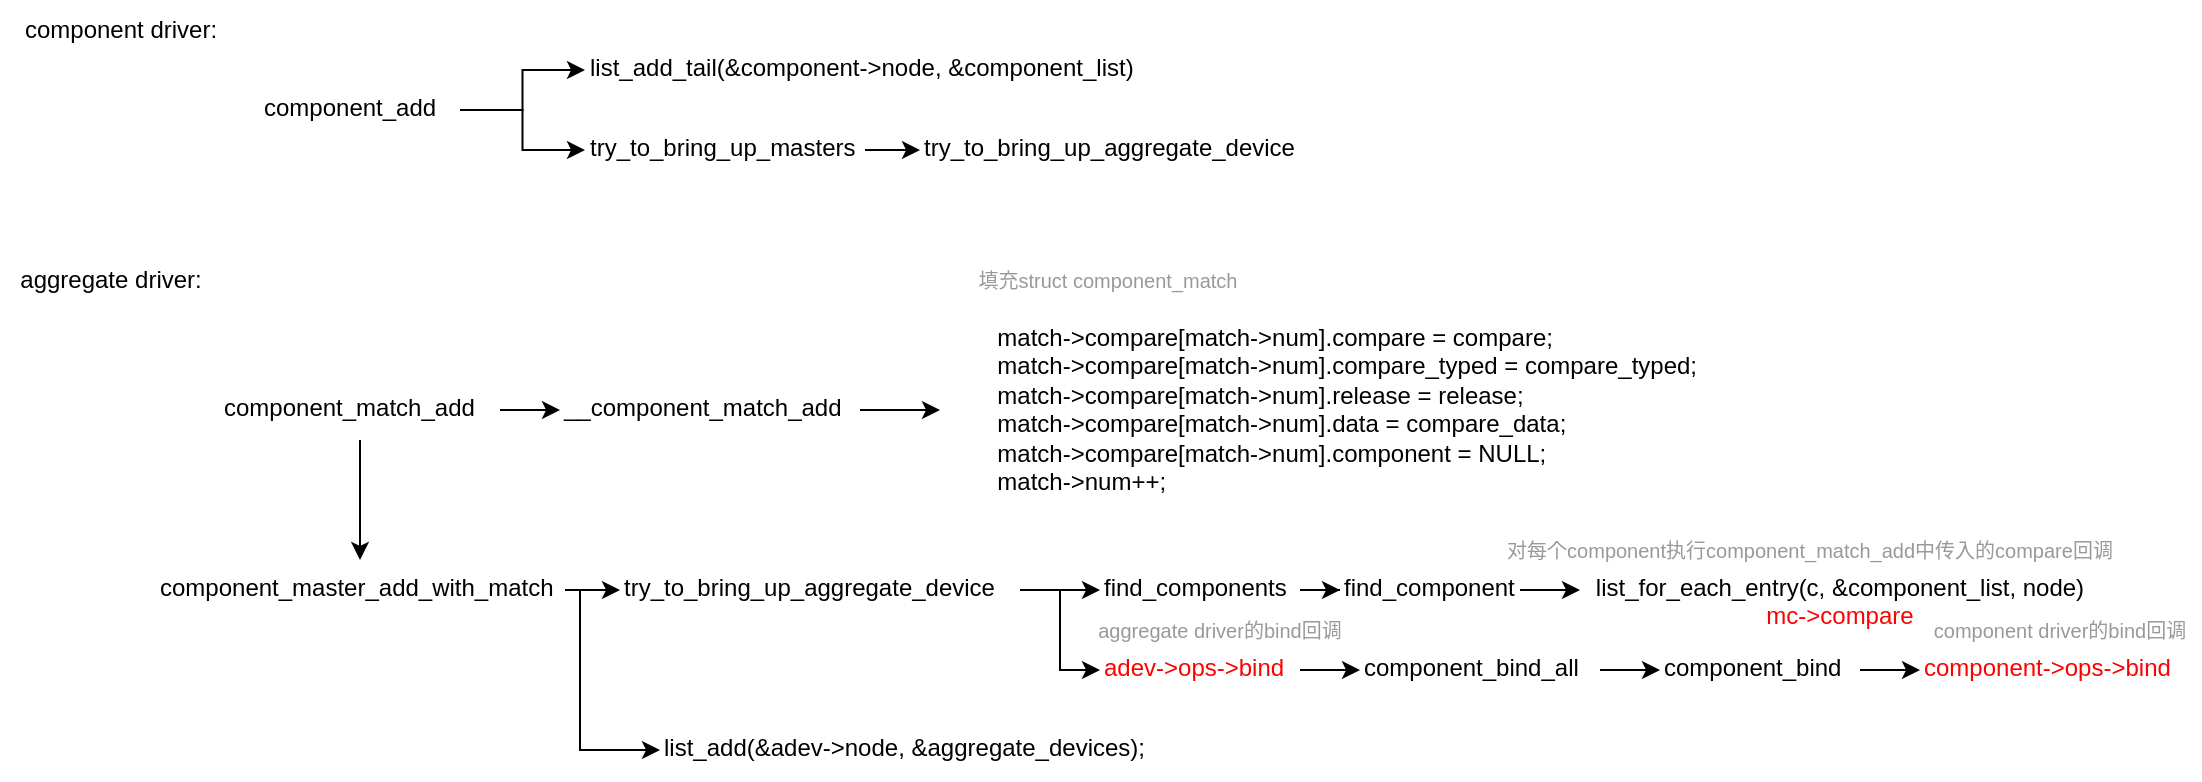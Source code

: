 <mxfile version="24.8.0">
  <diagram name="Page-1" id="_5AuUqzZWxNgcYrrEYlw">
    <mxGraphModel dx="1891" dy="1707" grid="1" gridSize="10" guides="1" tooltips="1" connect="1" arrows="1" fold="1" page="1" pageScale="1" pageWidth="827" pageHeight="1169" math="0" shadow="0">
      <root>
        <mxCell id="0" />
        <mxCell id="1" parent="0" />
        <mxCell id="0SaFk71afXd0r_hNzxHf-6" style="edgeStyle=orthogonalEdgeStyle;rounded=0;orthogonalLoop=1;jettySize=auto;html=1;exitX=1;exitY=0.5;exitDx=0;exitDy=0;entryX=0;entryY=0.5;entryDx=0;entryDy=0;" edge="1" parent="1" source="0SaFk71afXd0r_hNzxHf-1" target="0SaFk71afXd0r_hNzxHf-2">
          <mxGeometry relative="1" as="geometry" />
        </mxCell>
        <mxCell id="0SaFk71afXd0r_hNzxHf-9" style="edgeStyle=orthogonalEdgeStyle;rounded=0;orthogonalLoop=1;jettySize=auto;html=1;exitX=0.5;exitY=1;exitDx=0;exitDy=0;entryX=0.5;entryY=0;entryDx=0;entryDy=0;" edge="1" parent="1" source="0SaFk71afXd0r_hNzxHf-1" target="0SaFk71afXd0r_hNzxHf-8">
          <mxGeometry relative="1" as="geometry" />
        </mxCell>
        <mxCell id="0SaFk71afXd0r_hNzxHf-1" value="component_match_add" style="text;whiteSpace=wrap;html=1;" vertex="1" parent="1">
          <mxGeometry x="50" y="100" width="140" height="30" as="geometry" />
        </mxCell>
        <mxCell id="0SaFk71afXd0r_hNzxHf-7" style="edgeStyle=orthogonalEdgeStyle;rounded=0;orthogonalLoop=1;jettySize=auto;html=1;exitX=1;exitY=0.5;exitDx=0;exitDy=0;entryX=0;entryY=0.5;entryDx=0;entryDy=0;" edge="1" parent="1" source="0SaFk71afXd0r_hNzxHf-2" target="0SaFk71afXd0r_hNzxHf-4">
          <mxGeometry relative="1" as="geometry" />
        </mxCell>
        <mxCell id="0SaFk71afXd0r_hNzxHf-2" value="__component_match_add" style="text;whiteSpace=wrap;html=1;" vertex="1" parent="1">
          <mxGeometry x="220" y="100" width="150" height="30" as="geometry" />
        </mxCell>
        <mxCell id="0SaFk71afXd0r_hNzxHf-4" value="        match-&gt;compare[match-&gt;num].compare = compare;&#xa;        match-&gt;compare[match-&gt;num].compare_typed = compare_typed;&#xa;        match-&gt;compare[match-&gt;num].release = release;&#xa;        match-&gt;compare[match-&gt;num].data = compare_data;&#xa;        match-&gt;compare[match-&gt;num].component = NULL;&#xa;        match-&gt;num++;" style="text;whiteSpace=wrap;html=1;" vertex="1" parent="1">
          <mxGeometry x="410" y="65" width="390" height="100" as="geometry" />
        </mxCell>
        <mxCell id="0SaFk71afXd0r_hNzxHf-13" style="edgeStyle=orthogonalEdgeStyle;rounded=0;orthogonalLoop=1;jettySize=auto;html=1;exitX=1;exitY=0.5;exitDx=0;exitDy=0;entryX=0;entryY=0.5;entryDx=0;entryDy=0;" edge="1" parent="1" source="0SaFk71afXd0r_hNzxHf-8" target="0SaFk71afXd0r_hNzxHf-12">
          <mxGeometry relative="1" as="geometry" />
        </mxCell>
        <mxCell id="0SaFk71afXd0r_hNzxHf-31" style="edgeStyle=orthogonalEdgeStyle;rounded=0;orthogonalLoop=1;jettySize=auto;html=1;exitX=1;exitY=0.5;exitDx=0;exitDy=0;entryX=0;entryY=0.5;entryDx=0;entryDy=0;" edge="1" parent="1" source="0SaFk71afXd0r_hNzxHf-8" target="0SaFk71afXd0r_hNzxHf-30">
          <mxGeometry relative="1" as="geometry">
            <Array as="points">
              <mxPoint x="230" y="205" />
              <mxPoint x="230" y="285" />
            </Array>
          </mxGeometry>
        </mxCell>
        <mxCell id="0SaFk71afXd0r_hNzxHf-8" value="component_master_add_with_match" style="text;whiteSpace=wrap;html=1;" vertex="1" parent="1">
          <mxGeometry x="17.5" y="190" width="205" height="30" as="geometry" />
        </mxCell>
        <mxCell id="0SaFk71afXd0r_hNzxHf-10" value="aggregate driver:" style="text;html=1;align=center;verticalAlign=middle;resizable=0;points=[];autosize=1;strokeColor=none;fillColor=none;" vertex="1" parent="1">
          <mxGeometry x="-60" y="35" width="110" height="30" as="geometry" />
        </mxCell>
        <mxCell id="0SaFk71afXd0r_hNzxHf-11" value="component driver:" style="text;html=1;align=center;verticalAlign=middle;resizable=0;points=[];autosize=1;strokeColor=none;fillColor=none;" vertex="1" parent="1">
          <mxGeometry x="-60" y="-90" width="120" height="30" as="geometry" />
        </mxCell>
        <mxCell id="0SaFk71afXd0r_hNzxHf-19" style="edgeStyle=orthogonalEdgeStyle;rounded=0;orthogonalLoop=1;jettySize=auto;html=1;exitX=1;exitY=0.5;exitDx=0;exitDy=0;entryX=0;entryY=0.5;entryDx=0;entryDy=0;" edge="1" parent="1" source="0SaFk71afXd0r_hNzxHf-12" target="0SaFk71afXd0r_hNzxHf-18">
          <mxGeometry relative="1" as="geometry" />
        </mxCell>
        <mxCell id="0SaFk71afXd0r_hNzxHf-22" style="edgeStyle=orthogonalEdgeStyle;rounded=0;orthogonalLoop=1;jettySize=auto;html=1;exitX=1;exitY=0.5;exitDx=0;exitDy=0;entryX=0;entryY=0.5;entryDx=0;entryDy=0;" edge="1" parent="1" source="0SaFk71afXd0r_hNzxHf-12" target="0SaFk71afXd0r_hNzxHf-21">
          <mxGeometry relative="1" as="geometry" />
        </mxCell>
        <mxCell id="0SaFk71afXd0r_hNzxHf-12" value="try_to_bring_up_aggregate_device" style="text;whiteSpace=wrap;html=1;" vertex="1" parent="1">
          <mxGeometry x="250" y="190" width="200" height="30" as="geometry" />
        </mxCell>
        <mxCell id="0SaFk71afXd0r_hNzxHf-17" style="edgeStyle=orthogonalEdgeStyle;rounded=0;orthogonalLoop=1;jettySize=auto;html=1;exitX=1;exitY=0.5;exitDx=0;exitDy=0;entryX=0;entryY=0.5;entryDx=0;entryDy=0;" edge="1" parent="1" source="0SaFk71afXd0r_hNzxHf-14" target="0SaFk71afXd0r_hNzxHf-16">
          <mxGeometry relative="1" as="geometry" />
        </mxCell>
        <mxCell id="0SaFk71afXd0r_hNzxHf-29" style="edgeStyle=orthogonalEdgeStyle;rounded=0;orthogonalLoop=1;jettySize=auto;html=1;exitX=1;exitY=0.5;exitDx=0;exitDy=0;entryX=0;entryY=0.5;entryDx=0;entryDy=0;" edge="1" parent="1" source="0SaFk71afXd0r_hNzxHf-14" target="0SaFk71afXd0r_hNzxHf-28">
          <mxGeometry relative="1" as="geometry" />
        </mxCell>
        <mxCell id="0SaFk71afXd0r_hNzxHf-14" value="component_add" style="text;whiteSpace=wrap;html=1;" vertex="1" parent="1">
          <mxGeometry x="70" y="-50" width="100" height="30" as="geometry" />
        </mxCell>
        <mxCell id="0SaFk71afXd0r_hNzxHf-33" style="edgeStyle=orthogonalEdgeStyle;rounded=0;orthogonalLoop=1;jettySize=auto;html=1;exitX=1;exitY=0.5;exitDx=0;exitDy=0;entryX=0;entryY=0.5;entryDx=0;entryDy=0;" edge="1" parent="1" source="0SaFk71afXd0r_hNzxHf-16" target="0SaFk71afXd0r_hNzxHf-32">
          <mxGeometry relative="1" as="geometry" />
        </mxCell>
        <mxCell id="0SaFk71afXd0r_hNzxHf-16" value="try_to_bring_up_masters" style="text;whiteSpace=wrap;html=1;" vertex="1" parent="1">
          <mxGeometry x="232.5" y="-30" width="140" height="30" as="geometry" />
        </mxCell>
        <mxCell id="0SaFk71afXd0r_hNzxHf-35" value="" style="edgeStyle=orthogonalEdgeStyle;rounded=0;orthogonalLoop=1;jettySize=auto;html=1;" edge="1" parent="1" source="0SaFk71afXd0r_hNzxHf-18" target="0SaFk71afXd0r_hNzxHf-34">
          <mxGeometry relative="1" as="geometry" />
        </mxCell>
        <mxCell id="0SaFk71afXd0r_hNzxHf-18" value="find_components" style="text;whiteSpace=wrap;html=1;" vertex="1" parent="1">
          <mxGeometry x="490" y="190" width="100" height="30" as="geometry" />
        </mxCell>
        <mxCell id="0SaFk71afXd0r_hNzxHf-20" value="&lt;font style=&quot;font-size: 10px;&quot; color=&quot;#999999&quot;&gt;填充struct component_match&lt;/font&gt;" style="text;html=1;align=center;verticalAlign=middle;whiteSpace=wrap;rounded=0;" vertex="1" parent="1">
          <mxGeometry x="414" y="35" width="160" height="30" as="geometry" />
        </mxCell>
        <mxCell id="0SaFk71afXd0r_hNzxHf-39" style="edgeStyle=orthogonalEdgeStyle;rounded=0;orthogonalLoop=1;jettySize=auto;html=1;exitX=1;exitY=0.5;exitDx=0;exitDy=0;entryX=0;entryY=0.5;entryDx=0;entryDy=0;" edge="1" parent="1" source="0SaFk71afXd0r_hNzxHf-21" target="0SaFk71afXd0r_hNzxHf-37">
          <mxGeometry relative="1" as="geometry" />
        </mxCell>
        <mxCell id="0SaFk71afXd0r_hNzxHf-21" value="&lt;font color=&quot;#ff0000&quot;&gt;adev-&amp;gt;ops-&amp;gt;bind&lt;/font&gt;" style="text;whiteSpace=wrap;html=1;" vertex="1" parent="1">
          <mxGeometry x="490" y="230" width="100" height="30" as="geometry" />
        </mxCell>
        <mxCell id="0SaFk71afXd0r_hNzxHf-23" value="&lt;font style=&quot;font-size: 10px;&quot; color=&quot;#999999&quot;&gt;aggregate driver的bind回调&lt;/font&gt;" style="text;html=1;align=center;verticalAlign=middle;whiteSpace=wrap;rounded=0;" vertex="1" parent="1">
          <mxGeometry x="480" y="210" width="140" height="30" as="geometry" />
        </mxCell>
        <mxCell id="0SaFk71afXd0r_hNzxHf-24" value="list_for_each_entry(c, &amp;amp;component_list, node)&lt;div&gt;&lt;font color=&quot;#ff0000&quot;&gt;mc-&amp;gt;compare&lt;/font&gt;&lt;/div&gt;" style="text;whiteSpace=wrap;html=1;align=center;" vertex="1" parent="1">
          <mxGeometry x="730" y="190" width="260" height="30" as="geometry" />
        </mxCell>
        <mxCell id="0SaFk71afXd0r_hNzxHf-27" value="&lt;font style=&quot;font-size: 10px;&quot; color=&quot;#999999&quot;&gt;对每个component执行component_match_add中传入的compare回调&lt;/font&gt;" style="text;html=1;align=center;verticalAlign=middle;whiteSpace=wrap;rounded=0;" vertex="1" parent="1">
          <mxGeometry x="690" y="170" width="310" height="30" as="geometry" />
        </mxCell>
        <mxCell id="0SaFk71afXd0r_hNzxHf-28" value="list_add_tail(&amp;component-&gt;node, &amp;component_list)" style="text;whiteSpace=wrap;html=1;" vertex="1" parent="1">
          <mxGeometry x="232.5" y="-70" width="280" height="30" as="geometry" />
        </mxCell>
        <mxCell id="0SaFk71afXd0r_hNzxHf-30" value="list_add(&amp;adev-&gt;node, &amp;aggregate_devices);" style="text;whiteSpace=wrap;html=1;" vertex="1" parent="1">
          <mxGeometry x="270" y="270" width="247.5" height="30" as="geometry" />
        </mxCell>
        <mxCell id="0SaFk71afXd0r_hNzxHf-32" value="try_to_bring_up_aggregate_device" style="text;whiteSpace=wrap;html=1;" vertex="1" parent="1">
          <mxGeometry x="400" y="-30" width="190" height="30" as="geometry" />
        </mxCell>
        <mxCell id="0SaFk71afXd0r_hNzxHf-36" value="" style="edgeStyle=orthogonalEdgeStyle;rounded=0;orthogonalLoop=1;jettySize=auto;html=1;" edge="1" parent="1" source="0SaFk71afXd0r_hNzxHf-34" target="0SaFk71afXd0r_hNzxHf-24">
          <mxGeometry relative="1" as="geometry" />
        </mxCell>
        <mxCell id="0SaFk71afXd0r_hNzxHf-34" value="find_component" style="text;whiteSpace=wrap;html=1;" vertex="1" parent="1">
          <mxGeometry x="610" y="190" width="90" height="30" as="geometry" />
        </mxCell>
        <mxCell id="0SaFk71afXd0r_hNzxHf-41" value="" style="edgeStyle=orthogonalEdgeStyle;rounded=0;orthogonalLoop=1;jettySize=auto;html=1;" edge="1" parent="1" source="0SaFk71afXd0r_hNzxHf-37" target="0SaFk71afXd0r_hNzxHf-40">
          <mxGeometry relative="1" as="geometry" />
        </mxCell>
        <mxCell id="0SaFk71afXd0r_hNzxHf-37" value="component_bind_all" style="text;whiteSpace=wrap;html=1;" vertex="1" parent="1">
          <mxGeometry x="620" y="230" width="120" height="30" as="geometry" />
        </mxCell>
        <mxCell id="0SaFk71afXd0r_hNzxHf-43" style="edgeStyle=orthogonalEdgeStyle;rounded=0;orthogonalLoop=1;jettySize=auto;html=1;exitX=1;exitY=0.5;exitDx=0;exitDy=0;entryX=0;entryY=0.5;entryDx=0;entryDy=0;" edge="1" parent="1" source="0SaFk71afXd0r_hNzxHf-40" target="0SaFk71afXd0r_hNzxHf-42">
          <mxGeometry relative="1" as="geometry" />
        </mxCell>
        <mxCell id="0SaFk71afXd0r_hNzxHf-40" value="component_bind" style="text;whiteSpace=wrap;html=1;" vertex="1" parent="1">
          <mxGeometry x="770" y="230" width="100" height="30" as="geometry" />
        </mxCell>
        <mxCell id="0SaFk71afXd0r_hNzxHf-42" value="&lt;font color=&quot;#ff0000&quot;&gt;component-&amp;gt;ops-&amp;gt;bind&lt;/font&gt;" style="text;whiteSpace=wrap;html=1;" vertex="1" parent="1">
          <mxGeometry x="900" y="230" width="130" height="30" as="geometry" />
        </mxCell>
        <mxCell id="0SaFk71afXd0r_hNzxHf-44" value="&lt;font style=&quot;font-size: 10px;&quot; color=&quot;#999999&quot;&gt;component driver的bind回调&lt;/font&gt;" style="text;html=1;align=center;verticalAlign=middle;whiteSpace=wrap;rounded=0;" vertex="1" parent="1">
          <mxGeometry x="900" y="210" width="140" height="30" as="geometry" />
        </mxCell>
      </root>
    </mxGraphModel>
  </diagram>
</mxfile>
